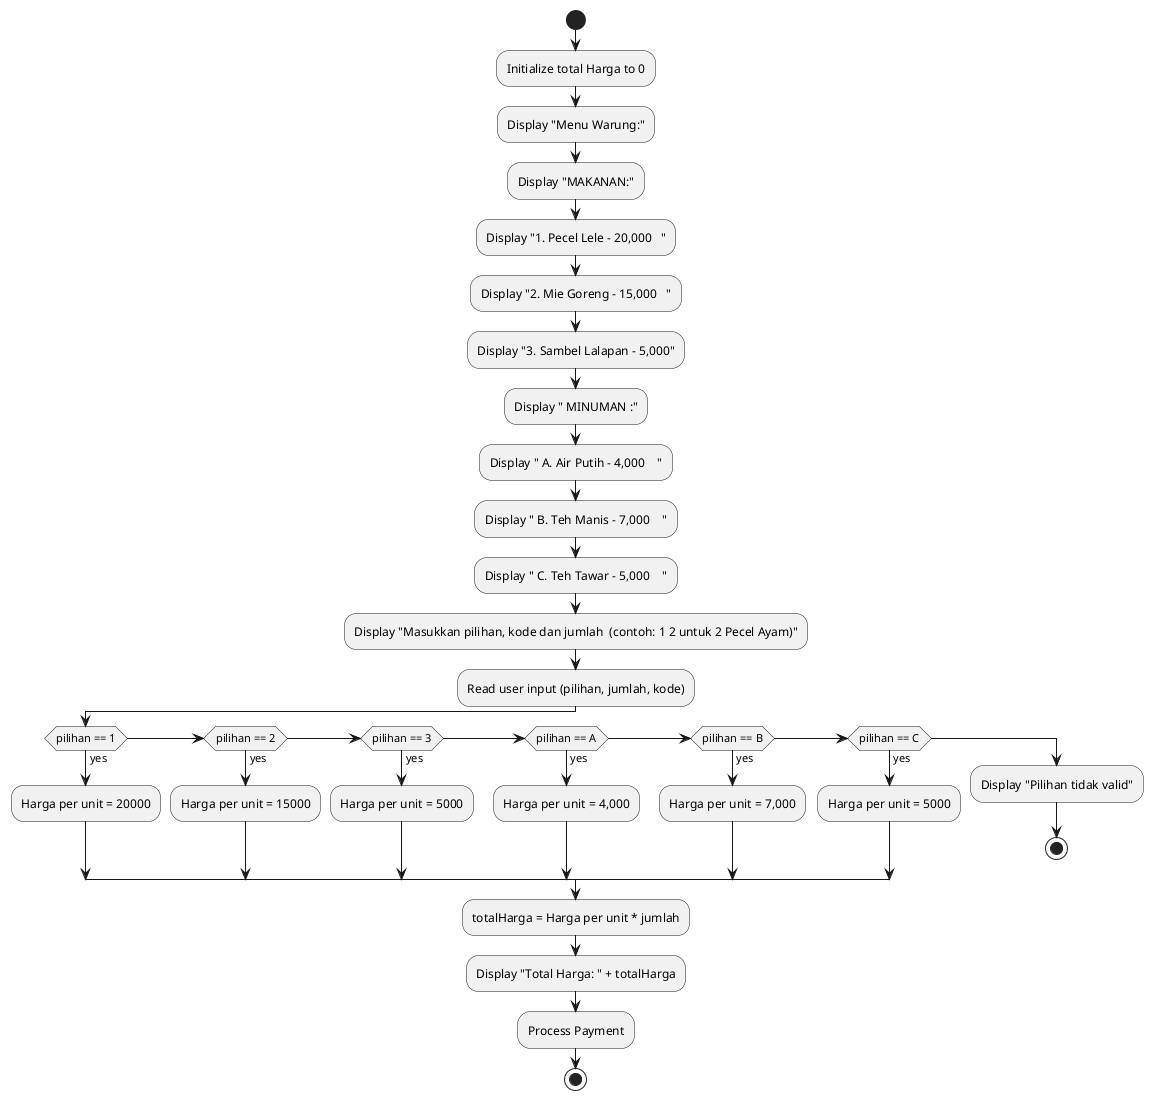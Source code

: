  @startuml pert7
start
:Initialize total Harga to 0;
:Display "Menu Warung:";
:Display "MAKANAN:";
:Display "1. Pecel Lele - 20,000   ";
:Display "2. Mie Goreng - 15,000   ";
:Display "3. Sambel Lalapan - 5,000";
:Display " MINUMAN :";
:Display " A. Air Putih - 4,000    ";
:Display " B. Teh Manis - 7,000    ";
:Display " C. Teh Tawar - 5,000    ";
:Display "Masukkan pilihan, kode dan jumlah  (contoh: 1 2 untuk 2 Pecel Ayam)";
:Read user input (pilihan, jumlah, kode);

if (pilihan == 1) then (yes)
    :Harga per unit = 20000;
else if (pilihan == 2) then (yes)
    :Harga per unit = 15000;
else if (pilihan == 3) then (yes)
    :Harga per unit = 5000;
else if (pilihan == A) then (yes)
    :Harga per unit = 4,000;
else if (pilihan == B) then (yes)
    :Harga per unit = 7,000;
else if (pilihan == C) then (yes)
    :Harga per unit = 5000;
else
    :Display "Pilihan tidak valid";
    stop
endif

:totalHarga = Harga per unit * jumlah;
:Display "Total Harga: " + totalHarga;
:Process Payment;

stop
@enduml

